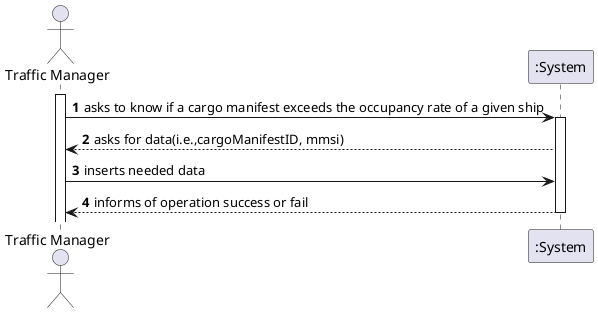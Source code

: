 @startuml
'https://plantuml.com/sequence-diagram

autonumber
actor "Traffic Manager" as SC

activate SC
SC-> ":System" : asks to know if a cargo manifest exceeds the occupancy rate of a given ship
activate ":System"
":System" --> SC : asks for data(i.e.,cargoManifestID, mmsi)
SC-> ":System" : inserts needed data
":System" --> SC : informs of operation success or fail

deactivate ":System"

@enduml